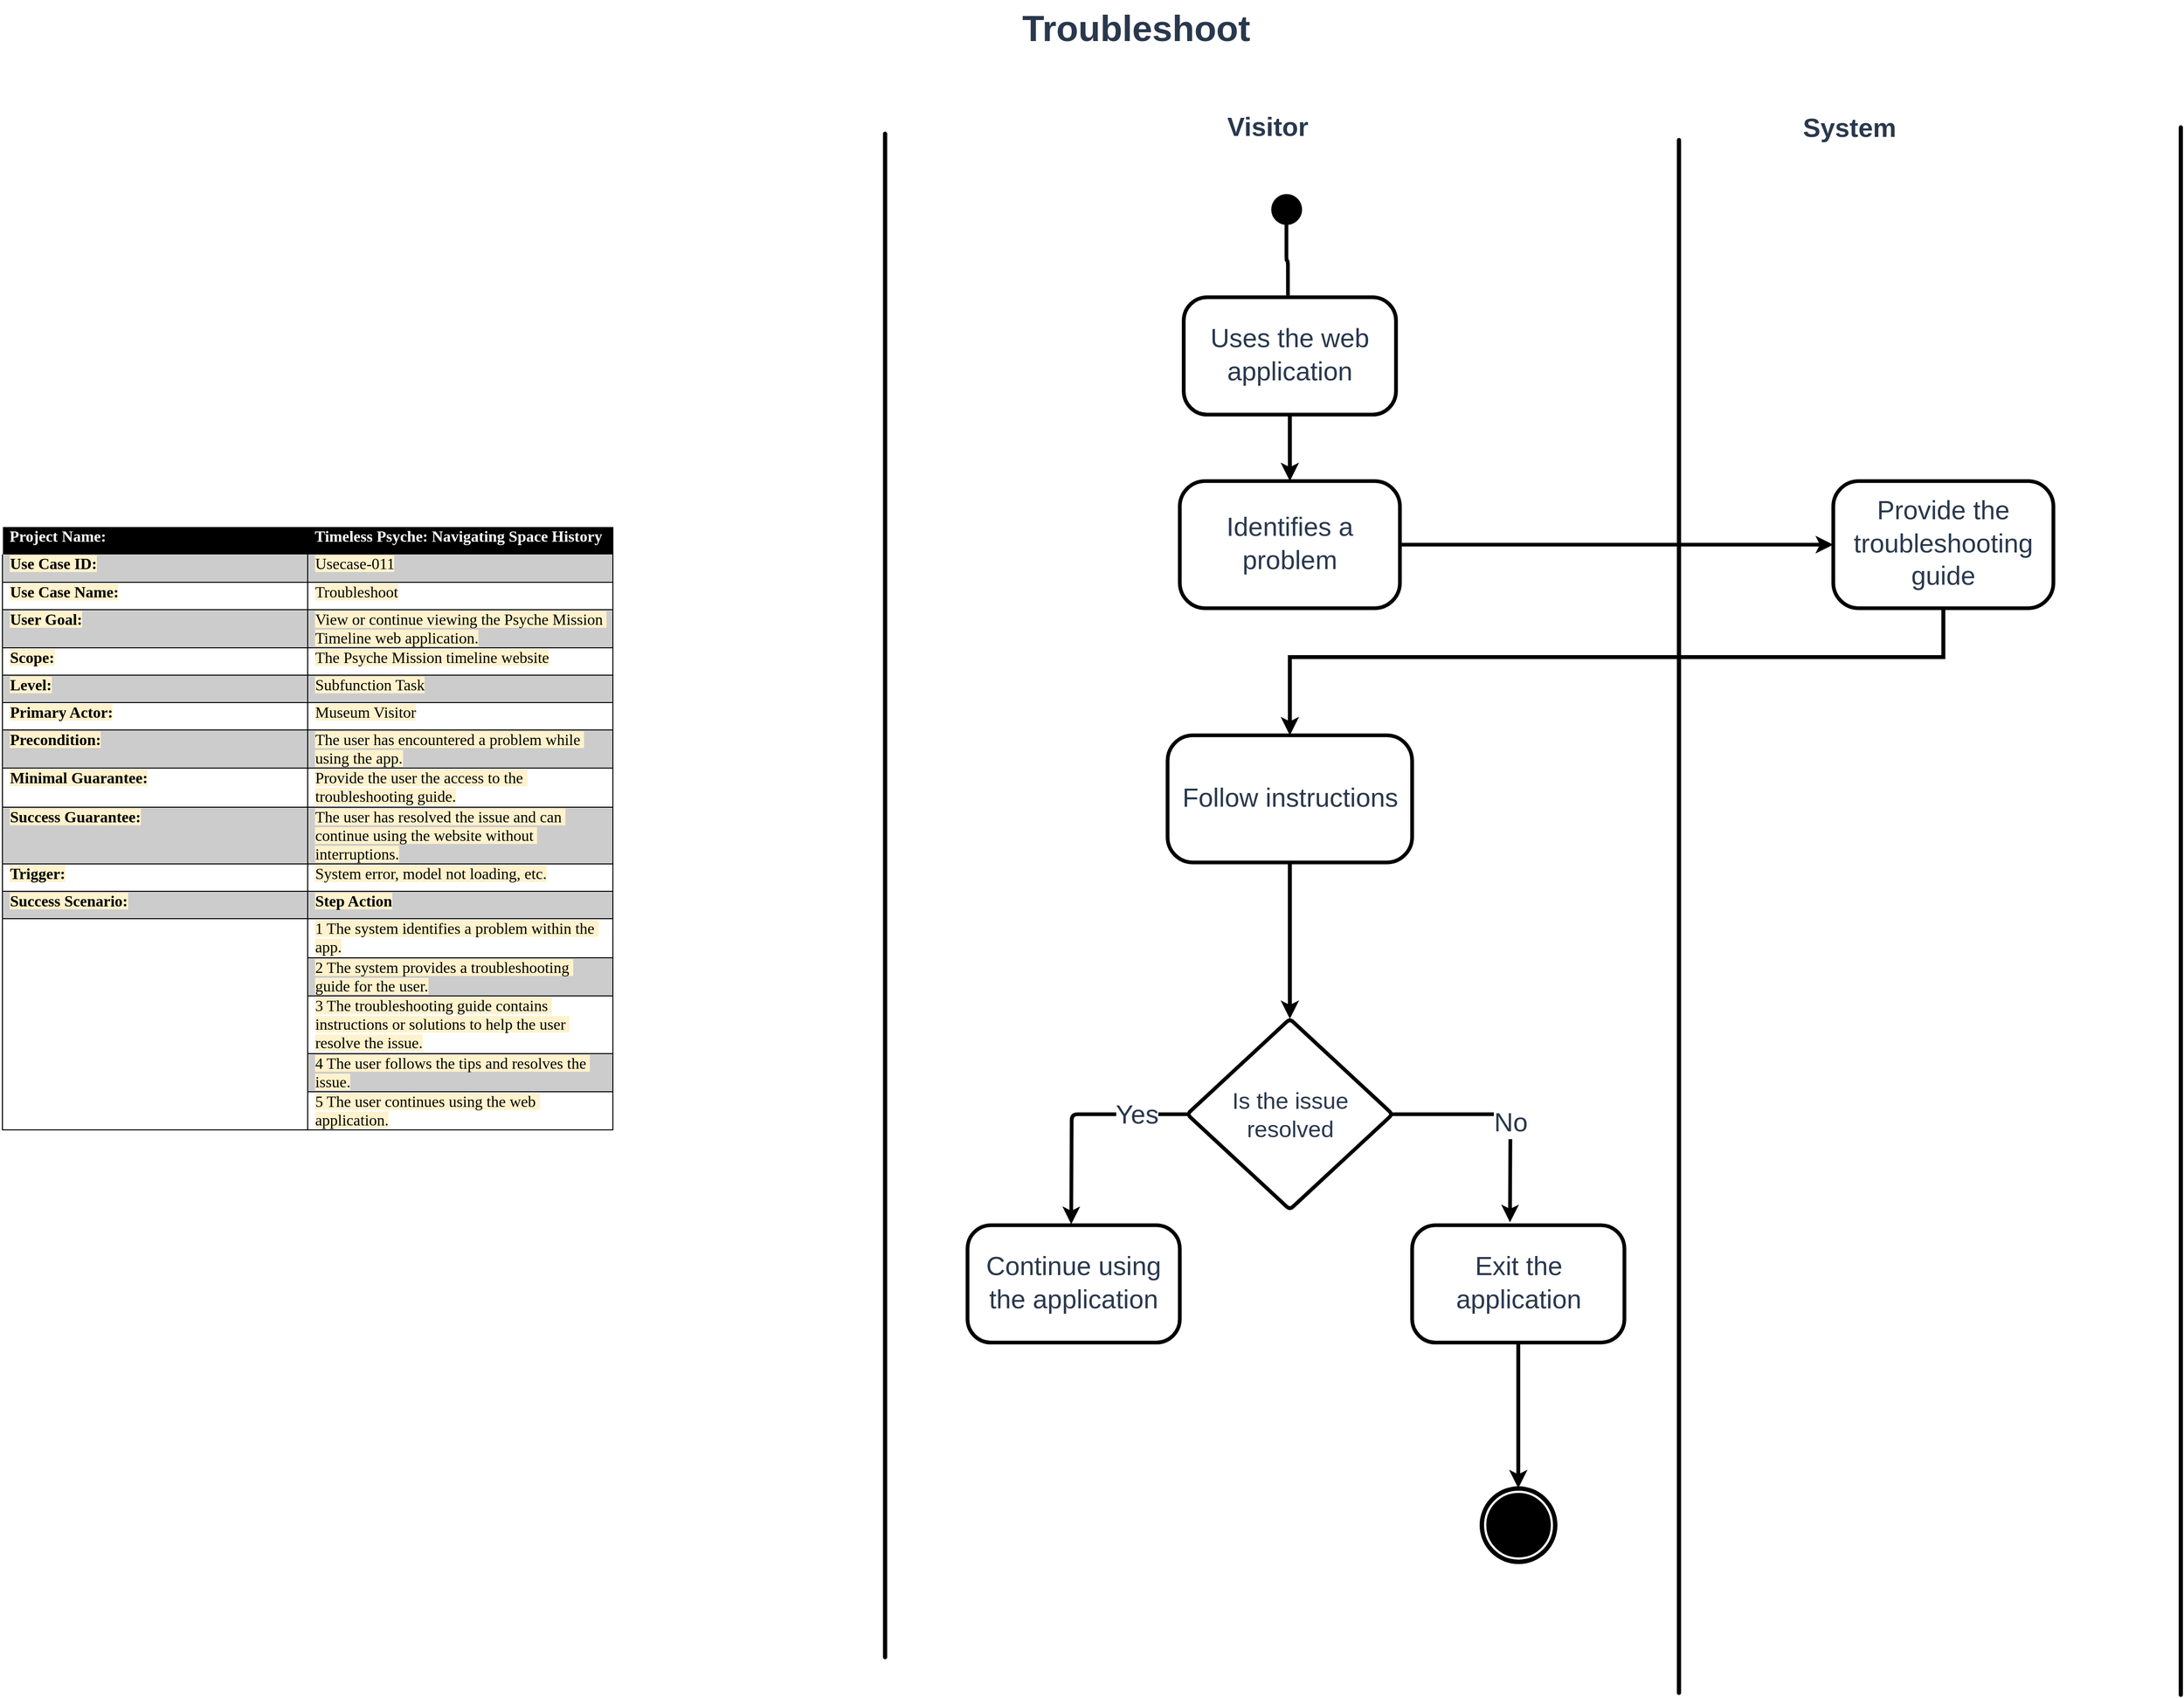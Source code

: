 <mxfile version="24.0.2" type="github">
  <diagram name="Page-1" id="J5G7udw1v3ZH_-5bmufe">
    <mxGraphModel dx="470" dy="4417" grid="1" gridSize="10" guides="1" tooltips="1" connect="1" arrows="1" fold="1" page="0" pageScale="1" pageWidth="850" pageHeight="1100" math="0" shadow="0">
      <root>
        <mxCell id="0" />
        <mxCell id="1" parent="0" />
        <mxCell id="Nv4eyBnDDmB-DqzZPLeF-4" value="" style="html=1;overflow=block;blockSpacing=1;whiteSpace=wrap;fontSize=13;spacing=0;strokeOpacity=100;fillOpacity=100;rounded=1;absoluteArcSize=1;arcSize=9;rotation=-270;fillColor=#ffffff;strokeWidth=2.3;lucidId=.w_OShNvkeMN;" vertex="1" parent="1">
          <mxGeometry x="3894.5" y="-957.5" width="1560" height="2" as="geometry" />
        </mxCell>
        <mxCell id="Nv4eyBnDDmB-DqzZPLeF-5" value="" style="html=1;overflow=block;blockSpacing=1;whiteSpace=wrap;fontSize=13;spacing=0;strokeOpacity=100;fillOpacity=100;rounded=1;absoluteArcSize=1;arcSize=9;rotation=-270;fillColor=#ffffff;strokeWidth=2.3;lucidId=.w_ONJ4JfBjH;" vertex="1" parent="1">
          <mxGeometry x="4691" y="-936" width="1590" height="2" as="geometry" />
        </mxCell>
        <mxCell id="Nv4eyBnDDmB-DqzZPLeF-7" value="" style="html=1;overflow=block;blockSpacing=1;whiteSpace=wrap;ellipse;fillColor=#000000;fontSize=13;spacing=0;strokeOpacity=100;fillOpacity=100;rounded=1;absoluteArcSize=1;arcSize=9;strokeWidth=1.5;lucidId=.w_OGoLDEBc1;" vertex="1" parent="1">
          <mxGeometry x="5070" y="-1673" width="30" height="30" as="geometry" />
        </mxCell>
        <mxCell id="Nv4eyBnDDmB-DqzZPLeF-8" value="Visitor" style="html=1;overflow=block;blockSpacing=1;whiteSpace=wrap;fontSize=26.8;fontColor=#29384d;fontStyle=1;align=center;spacing=0;strokeOpacity=100;fillOpacity=100;rounded=1;absoluteArcSize=1;arcSize=9;fillColor=#ffffff;strokeWidth=1.5;strokeColor=none;lucidId=.w_OlEwKjtqZ;" vertex="1" parent="1">
          <mxGeometry x="4976" y="-1765" width="180" height="45" as="geometry" />
        </mxCell>
        <mxCell id="Nv4eyBnDDmB-DqzZPLeF-59" value="" style="edgeStyle=orthogonalEdgeStyle;rounded=0;orthogonalLoop=1;jettySize=auto;html=1;strokeWidth=4;" edge="1" parent="1" source="Nv4eyBnDDmB-DqzZPLeF-9" target="Nv4eyBnDDmB-DqzZPLeF-32">
          <mxGeometry relative="1" as="geometry" />
        </mxCell>
        <mxCell id="Nv4eyBnDDmB-DqzZPLeF-9" value="&lt;div style=&quot;display: flex; justify-content: center; text-align: center; align-items: baseline; font-size: 0; line-height: 1.25;margin-top: -2px;&quot;&gt;&lt;span&gt;&lt;span style=&quot;font-size:26.8px;color:#29384d;&quot;&gt;Uses the web application&lt;/span&gt;&lt;/span&gt;&lt;/div&gt;" style="rounded=1;arcSize=20;whiteSpace=wrap;overflow=block;blockSpacing=1;html=1;fontSize=13;spacing=0;strokeOpacity=100;fillOpacity=100;fillColor=#ffffff;strokeWidth=3.8;" vertex="1" parent="1">
          <mxGeometry x="4980" y="-1568" width="217" height="120" as="geometry" />
        </mxCell>
        <mxCell id="Nv4eyBnDDmB-DqzZPLeF-10" value="" style="html=1;jettySize=18;whiteSpace=wrap;overflow=block;blockSpacing=1;fontSize=13;strokeOpacity=100;strokeWidth=3.8;rounded=1;arcSize=12;edgeStyle=orthogonalEdgeStyle;endArrow=none;exitX=0.491;exitY=-0.016;exitPerimeter=0;entryX=0.5;entryY=1.025;entryPerimeter=0;lucidId=.w_OytkS6QF3;" edge="1" parent="1" source="Nv4eyBnDDmB-DqzZPLeF-9" target="Nv4eyBnDDmB-DqzZPLeF-7">
          <mxGeometry width="100" height="100" relative="1" as="geometry">
            <Array as="points" />
          </mxGeometry>
        </mxCell>
        <mxCell id="Nv4eyBnDDmB-DqzZPLeF-12" value="Troubleshoot" style="html=1;overflow=block;blockSpacing=1;whiteSpace=wrap;fontSize=36.8;fontColor=#29384d;fontStyle=1;align=left;spacing=0;verticalAlign=middle;strokeOpacity=100;fillOpacity=100;rounded=1;absoluteArcSize=1;arcSize=9;fillColor=#ffffff;strokeWidth=1.5;strokeColor=none;lucidId=.w_OSmEE4fIK;" vertex="1" parent="1">
          <mxGeometry x="4815" y="-1872" width="585" height="60" as="geometry" />
        </mxCell>
        <mxCell id="Nv4eyBnDDmB-DqzZPLeF-22" value="" style="html=1;overflow=block;blockSpacing=1;whiteSpace=wrap;shape=mxgraph.bpmn.shape;outline=end;symbol=terminate;strokeColor=#000000;fillColor=#ffffff;fontSize=13;spacing=0;strokeOpacity=100;fillOpacity=100;rounded=1;absoluteArcSize=1;arcSize=9;strokeWidth=1.5;lucidId=.w_O9Wiio-QM;" vertex="1" parent="1">
          <mxGeometry x="5284.5" y="-350" width="75" height="75" as="geometry" />
        </mxCell>
        <mxCell id="Nv4eyBnDDmB-DqzZPLeF-24" value="System" style="html=1;overflow=block;blockSpacing=1;whiteSpace=wrap;fontSize=26.8;fontColor=#29384d;fontStyle=1;align=left;spacing=3.8;verticalAlign=top;strokeColor=none;fillOpacity=0;rounded=1;absoluteArcSize=1;arcSize=9;fillColor=#ffffff;strokeWidth=0;lucidId=JA_Oqqfk1CeW;" vertex="1" parent="1">
          <mxGeometry x="5610" y="-1760" width="324" height="40" as="geometry" />
        </mxCell>
        <mxCell id="Nv4eyBnDDmB-DqzZPLeF-26" value="" style="html=1;overflow=block;blockSpacing=1;whiteSpace=wrap;fontSize=13;spacing=0;strokeOpacity=100;fillOpacity=100;rounded=1;absoluteArcSize=1;arcSize=9;rotation=-270;fillColor=#ffffff;strokeWidth=2.3;lucidId=ZA_OhjD8g4M1;" vertex="1" parent="1">
          <mxGeometry x="5196.5" y="-941.5" width="1605" height="2" as="geometry" />
        </mxCell>
        <mxCell id="Nv4eyBnDDmB-DqzZPLeF-28" value="" style="html=1;jettySize=18;whiteSpace=wrap;fontSize=13;strokeOpacity=100;strokeWidth=3.8;rounded=1;arcSize=12;edgeStyle=orthogonalEdgeStyle;startArrow=none;exitX=1.008;exitY=0.5;exitPerimeter=0;lucidId=9C_O3Mlhtu_j;entryX=0;entryY=0.5;entryDx=0;entryDy=0;" edge="1" parent="1" source="Nv4eyBnDDmB-DqzZPLeF-32" target="Nv4eyBnDDmB-DqzZPLeF-60">
          <mxGeometry width="100" height="100" relative="1" as="geometry">
            <Array as="points" />
            <mxPoint x="5440" y="-1260" as="targetPoint" />
          </mxGeometry>
        </mxCell>
        <mxCell id="Nv4eyBnDDmB-DqzZPLeF-32" value="&lt;div style=&quot;display: flex; justify-content: center; text-align: center; align-items: baseline; font-size: 0; line-height: 1.25;margin-top: -2px;&quot;&gt;&lt;span&gt;&lt;span style=&quot;font-size:26.8px;color:#29384d;&quot;&gt;Identifies a problem&lt;/span&gt;&lt;/span&gt;&lt;/div&gt;" style="rounded=1;arcSize=20;whiteSpace=wrap;overflow=block;blockSpacing=1;html=1;fontSize=13;spacing=0;strokeOpacity=100;fillOpacity=100;fillColor=#ffffff;strokeWidth=3.8;" vertex="1" parent="1">
          <mxGeometry x="4976" y="-1380" width="225" height="130" as="geometry" />
        </mxCell>
        <mxCell id="Nv4eyBnDDmB-DqzZPLeF-37" value="Is the issue resolved" style="html=1;overflow=block;blockSpacing=1;whiteSpace=wrap;rhombus;fontSize=23.5;fontColor=#29384d;align=center;spacing=3.8;strokeOpacity=100;fillOpacity=100;rounded=1;absoluteArcSize=1;arcSize=9;fillColor=#ffffff;strokeWidth=3.8;lucidId=Dr.On.Xv.bHm;" vertex="1" parent="1">
          <mxGeometry x="4983.5" y="-830" width="210" height="195" as="geometry" />
        </mxCell>
        <mxCell id="Nv4eyBnDDmB-DqzZPLeF-38" value="" style="html=1;jettySize=18;whiteSpace=wrap;fontSize=13;strokeOpacity=100;strokeWidth=3.8;rounded=1;arcSize=12;edgeStyle=orthogonalEdgeStyle;startArrow=none;exitX=0;exitY=0.5;lucidId=Uw.OQaPdcDps;exitDx=0;exitDy=0;" edge="1" parent="1" source="Nv4eyBnDDmB-DqzZPLeF-37">
          <mxGeometry width="100" height="100" relative="1" as="geometry">
            <Array as="points" />
            <mxPoint x="4865" y="-620" as="targetPoint" />
          </mxGeometry>
        </mxCell>
        <mxCell id="Nv4eyBnDDmB-DqzZPLeF-39" value="Yes" style="text;html=1;resizable=0;labelBackgroundColor=default;align=center;verticalAlign=middle;fontColor=#29384d;fontSize=26.8;" vertex="1" parent="Nv4eyBnDDmB-DqzZPLeF-38">
          <mxGeometry x="-0.552" relative="1" as="geometry" />
        </mxCell>
        <mxCell id="Nv4eyBnDDmB-DqzZPLeF-41" value="" style="html=1;jettySize=18;whiteSpace=wrap;fontSize=13;strokeOpacity=100;strokeWidth=3.8;rounded=1;arcSize=12;edgeStyle=orthogonalEdgeStyle;startArrow=none;entryX=0.5;entryY=-0.016;entryPerimeter=0;lucidId=dx.O54-~-JGA;exitX=1;exitY=0.5;exitDx=0;exitDy=0;" edge="1" parent="1" source="Nv4eyBnDDmB-DqzZPLeF-37">
          <mxGeometry width="100" height="100" relative="1" as="geometry">
            <Array as="points" />
            <mxPoint x="5255" y="-710" as="sourcePoint" />
            <mxPoint x="5313.5" y="-621.92" as="targetPoint" />
          </mxGeometry>
        </mxCell>
        <mxCell id="Nv4eyBnDDmB-DqzZPLeF-42" value="No" style="text;html=1;resizable=0;labelBackgroundColor=default;align=center;verticalAlign=middle;fontColor=#29384d;fontSize=26.8;" vertex="1" parent="Nv4eyBnDDmB-DqzZPLeF-41">
          <mxGeometry x="0.117" relative="1" as="geometry" />
        </mxCell>
        <mxCell id="Nv4eyBnDDmB-DqzZPLeF-66" style="edgeStyle=orthogonalEdgeStyle;rounded=0;orthogonalLoop=1;jettySize=auto;html=1;entryX=0.5;entryY=0;entryDx=0;entryDy=0;strokeWidth=4;" edge="1" parent="1" source="Nv4eyBnDDmB-DqzZPLeF-53" target="Nv4eyBnDDmB-DqzZPLeF-37">
          <mxGeometry relative="1" as="geometry" />
        </mxCell>
        <mxCell id="Nv4eyBnDDmB-DqzZPLeF-53" value="&lt;div style=&quot;display: flex; justify-content: center; text-align: center; align-items: baseline; font-size: 0; line-height: 1.25;margin-top: -2px;&quot;&gt;&lt;span&gt;&lt;span style=&quot;font-size:26.8px;color:#29384d;&quot;&gt;Follow instructions&lt;/span&gt;&lt;/span&gt;&lt;/div&gt;" style="rounded=1;arcSize=20;whiteSpace=wrap;overflow=block;blockSpacing=1;html=1;fontSize=13;spacing=0;strokeOpacity=100;fillOpacity=100;fillColor=#ffffff;strokeWidth=3.8;" vertex="1" parent="1">
          <mxGeometry x="4963.5" y="-1120" width="250" height="130" as="geometry" />
        </mxCell>
        <mxCell id="Nv4eyBnDDmB-DqzZPLeF-57" value="&lt;b style=&quot;font-weight:normal;&quot; id=&quot;docs-internal-guid-65dc8e6c-7fff-4db4-2304-9302105a71be&quot;&gt;&lt;div dir=&quot;ltr&quot; style=&quot;margin-left:0pt;&quot; align=&quot;left&quot;&gt;&lt;table style=&quot;border:none;border-collapse:collapse;&quot;&gt;&lt;colgroup&gt;&lt;col width=&quot;312&quot;&gt;&lt;col width=&quot;312&quot;&gt;&lt;/colgroup&gt;&lt;tbody&gt;&lt;tr style=&quot;height:21pt&quot;&gt;&lt;td style=&quot;vertical-align:top;background-color:#000000;padding:0pt 5.4pt 0pt 5.4pt;overflow:hidden;overflow-wrap:break-word;&quot;&gt;&lt;p dir=&quot;ltr&quot; style=&quot;line-height:1.2;margin-top:0pt;margin-bottom:0pt;&quot;&gt;&lt;span style=&quot;font-size:12pt;font-family:&#39;Times New Roman&#39;,serif;color:#ffffff;background-color:transparent;font-weight:700;font-style:normal;font-variant:normal;text-decoration:none;vertical-align:baseline;white-space:pre;white-space:pre-wrap;&quot;&gt;Project Name:&lt;/span&gt;&lt;/p&gt;&lt;/td&gt;&lt;td style=&quot;vertical-align:top;background-color:#000000;padding:0pt 5.4pt 0pt 5.4pt;overflow:hidden;overflow-wrap:break-word;&quot;&gt;&lt;p dir=&quot;ltr&quot; style=&quot;line-height:1.2;margin-top:0pt;margin-bottom:0pt;&quot;&gt;&lt;span style=&quot;font-size:12pt;font-family:&#39;Times New Roman&#39;,serif;color:#ffffff;background-color:transparent;font-weight:700;font-style:normal;font-variant:normal;text-decoration:none;vertical-align:baseline;white-space:pre;white-space:pre-wrap;&quot;&gt;Timeless Psyche: Navigating Space History&lt;/span&gt;&lt;/p&gt;&lt;/td&gt;&lt;/tr&gt;&lt;tr style=&quot;height:21pt&quot;&gt;&lt;td style=&quot;border-left:solid #000000 0.5pt;border-right:solid #000000 0.5pt;border-bottom:solid #000000 0.5pt;vertical-align:top;background-color:#cccccc;padding:0pt 5.4pt 0pt 5.4pt;overflow:hidden;overflow-wrap:break-word;&quot;&gt;&lt;p dir=&quot;ltr&quot; style=&quot;line-height:1.2;margin-top:0pt;margin-bottom:0pt;&quot;&gt;&lt;span style=&quot;font-size:12pt;font-family:&#39;Times New Roman&#39;,serif;color:#000000;background-color:#fff2cc;font-weight:700;font-style:normal;font-variant:normal;text-decoration:none;vertical-align:baseline;white-space:pre;white-space:pre-wrap;&quot;&gt;Use Case ID:&lt;/span&gt;&lt;/p&gt;&lt;/td&gt;&lt;td style=&quot;border-left:solid #000000 0.5pt;border-right:solid #000000 0.5pt;border-bottom:solid #000000 0.5pt;vertical-align:top;background-color:#cccccc;padding:0pt 5.4pt 0pt 5.4pt;overflow:hidden;overflow-wrap:break-word;&quot;&gt;&lt;p dir=&quot;ltr&quot; style=&quot;line-height:1.2;margin-top:0pt;margin-bottom:0pt;&quot;&gt;&lt;span style=&quot;font-size:12pt;font-family:&#39;Times New Roman&#39;,serif;color:#000000;background-color:#fff2cc;font-weight:400;font-style:normal;font-variant:normal;text-decoration:none;vertical-align:baseline;white-space:pre;white-space:pre-wrap;&quot;&gt;Usecase-011&lt;/span&gt;&lt;/p&gt;&lt;/td&gt;&lt;/tr&gt;&lt;tr style=&quot;height:21pt&quot;&gt;&lt;td style=&quot;border-left:solid #000000 0.5pt;border-right:solid #000000 0.5pt;border-bottom:solid #000000 0.5pt;border-top:solid #000000 0.5pt;vertical-align:top;padding:0pt 5.4pt 0pt 5.4pt;overflow:hidden;overflow-wrap:break-word;&quot;&gt;&lt;p dir=&quot;ltr&quot; style=&quot;line-height:1.2;margin-top:0pt;margin-bottom:0pt;&quot;&gt;&lt;span style=&quot;font-size:12pt;font-family:&#39;Times New Roman&#39;,serif;color:#000000;background-color:#fff2cc;font-weight:700;font-style:normal;font-variant:normal;text-decoration:none;vertical-align:baseline;white-space:pre;white-space:pre-wrap;&quot;&gt;Use Case Name:&lt;/span&gt;&lt;/p&gt;&lt;/td&gt;&lt;td style=&quot;border-left:solid #000000 0.5pt;border-right:solid #000000 0.5pt;border-bottom:solid #000000 0.5pt;border-top:solid #000000 0.5pt;vertical-align:top;padding:0pt 5.4pt 0pt 5.4pt;overflow:hidden;overflow-wrap:break-word;&quot;&gt;&lt;p dir=&quot;ltr&quot; style=&quot;line-height:1.2;margin-top:0pt;margin-bottom:0pt;&quot;&gt;&lt;span style=&quot;font-size:12pt;font-family:&#39;Times New Roman&#39;,serif;color:#000000;background-color:#fff2cc;font-weight:400;font-style:normal;font-variant:normal;text-decoration:none;vertical-align:baseline;white-space:pre;white-space:pre-wrap;&quot;&gt;Troubleshoot&lt;/span&gt;&lt;/p&gt;&lt;/td&gt;&lt;/tr&gt;&lt;tr style=&quot;height:21pt&quot;&gt;&lt;td style=&quot;border-left:solid #000000 0.5pt;border-right:solid #000000 0.5pt;border-bottom:solid #000000 0.5pt;border-top:solid #000000 0.5pt;vertical-align:top;background-color:#cccccc;padding:0pt 5.4pt 0pt 5.4pt;overflow:hidden;overflow-wrap:break-word;&quot;&gt;&lt;p dir=&quot;ltr&quot; style=&quot;line-height:1.2;margin-top:0pt;margin-bottom:0pt;&quot;&gt;&lt;span style=&quot;font-size:12pt;font-family:&#39;Times New Roman&#39;,serif;color:#000000;background-color:#fff2cc;font-weight:700;font-style:normal;font-variant:normal;text-decoration:none;vertical-align:baseline;white-space:pre;white-space:pre-wrap;&quot;&gt;User Goal:&lt;/span&gt;&lt;/p&gt;&lt;/td&gt;&lt;td style=&quot;border-left:solid #000000 0.5pt;border-right:solid #000000 0.5pt;border-bottom:solid #000000 0.5pt;border-top:solid #000000 0.5pt;vertical-align:top;background-color:#cccccc;padding:0pt 5.4pt 0pt 5.4pt;overflow:hidden;overflow-wrap:break-word;&quot;&gt;&lt;p dir=&quot;ltr&quot; style=&quot;line-height:1.2;margin-top:0pt;margin-bottom:0pt;&quot;&gt;&lt;span style=&quot;font-size:12pt;font-family:&#39;Times New Roman&#39;,serif;color:#000000;background-color:#fff2cc;font-weight:400;font-style:normal;font-variant:normal;text-decoration:none;vertical-align:baseline;white-space:pre;white-space:pre-wrap;&quot;&gt;View or continue viewing the Psyche Mission Timeline web application.&lt;/span&gt;&lt;/p&gt;&lt;/td&gt;&lt;/tr&gt;&lt;tr style=&quot;height:21pt&quot;&gt;&lt;td style=&quot;border-left:solid #000000 0.5pt;border-right:solid #000000 0.5pt;border-bottom:solid #000000 0.5pt;border-top:solid #000000 0.5pt;vertical-align:top;padding:0pt 5.4pt 0pt 5.4pt;overflow:hidden;overflow-wrap:break-word;&quot;&gt;&lt;p dir=&quot;ltr&quot; style=&quot;line-height:1.2;margin-top:0pt;margin-bottom:0pt;&quot;&gt;&lt;span style=&quot;font-size:12pt;font-family:&#39;Times New Roman&#39;,serif;color:#000000;background-color:#fff2cc;font-weight:700;font-style:normal;font-variant:normal;text-decoration:none;vertical-align:baseline;white-space:pre;white-space:pre-wrap;&quot;&gt;Scope:&lt;/span&gt;&lt;/p&gt;&lt;/td&gt;&lt;td style=&quot;border-left:solid #000000 0.5pt;border-right:solid #000000 0.5pt;border-bottom:solid #000000 0.5pt;border-top:solid #000000 0.5pt;vertical-align:top;padding:0pt 5.4pt 0pt 5.4pt;overflow:hidden;overflow-wrap:break-word;&quot;&gt;&lt;p dir=&quot;ltr&quot; style=&quot;line-height:1.2;margin-top:0pt;margin-bottom:0pt;&quot;&gt;&lt;span style=&quot;font-size:12pt;font-family:&#39;Times New Roman&#39;,serif;color:#000000;background-color:#fff2cc;font-weight:400;font-style:normal;font-variant:normal;text-decoration:none;vertical-align:baseline;white-space:pre;white-space:pre-wrap;&quot;&gt;The Psyche Mission timeline website&lt;/span&gt;&lt;/p&gt;&lt;/td&gt;&lt;/tr&gt;&lt;tr style=&quot;height:21pt&quot;&gt;&lt;td style=&quot;border-left:solid #000000 0.5pt;border-right:solid #000000 0.5pt;border-bottom:solid #000000 0.5pt;border-top:solid #000000 0.5pt;vertical-align:top;background-color:#cccccc;padding:0pt 5.4pt 0pt 5.4pt;overflow:hidden;overflow-wrap:break-word;&quot;&gt;&lt;p dir=&quot;ltr&quot; style=&quot;line-height:1.2;margin-top:0pt;margin-bottom:0pt;&quot;&gt;&lt;span style=&quot;font-size:12pt;font-family:&#39;Times New Roman&#39;,serif;color:#000000;background-color:#fff2cc;font-weight:700;font-style:normal;font-variant:normal;text-decoration:none;vertical-align:baseline;white-space:pre;white-space:pre-wrap;&quot;&gt;Level:&lt;/span&gt;&lt;/p&gt;&lt;/td&gt;&lt;td style=&quot;border-left:solid #000000 0.5pt;border-right:solid #000000 0.5pt;border-bottom:solid #000000 0.5pt;border-top:solid #000000 0.5pt;vertical-align:top;background-color:#cccccc;padding:0pt 5.4pt 0pt 5.4pt;overflow:hidden;overflow-wrap:break-word;&quot;&gt;&lt;p dir=&quot;ltr&quot; style=&quot;line-height:1.2;margin-top:0pt;margin-bottom:0pt;&quot;&gt;&lt;span style=&quot;font-size:12pt;font-family:&#39;Times New Roman&#39;,serif;color:#000000;background-color:#fff2cc;font-weight:400;font-style:normal;font-variant:normal;text-decoration:none;vertical-align:baseline;white-space:pre;white-space:pre-wrap;&quot;&gt;Subfunction Task&lt;/span&gt;&lt;/p&gt;&lt;/td&gt;&lt;/tr&gt;&lt;tr style=&quot;height:21pt&quot;&gt;&lt;td style=&quot;border-left:solid #000000 0.5pt;border-right:solid #000000 0.5pt;border-bottom:solid #000000 0.5pt;border-top:solid #000000 0.5pt;vertical-align:top;padding:0pt 5.4pt 0pt 5.4pt;overflow:hidden;overflow-wrap:break-word;&quot;&gt;&lt;p dir=&quot;ltr&quot; style=&quot;line-height:1.2;margin-top:0pt;margin-bottom:0pt;&quot;&gt;&lt;span style=&quot;font-size:12pt;font-family:&#39;Times New Roman&#39;,serif;color:#000000;background-color:#fff2cc;font-weight:700;font-style:normal;font-variant:normal;text-decoration:none;vertical-align:baseline;white-space:pre;white-space:pre-wrap;&quot;&gt;Primary Actor:&lt;/span&gt;&lt;/p&gt;&lt;/td&gt;&lt;td style=&quot;border-left:solid #000000 0.5pt;border-right:solid #000000 0.5pt;border-bottom:solid #000000 0.5pt;border-top:solid #000000 0.5pt;vertical-align:top;padding:0pt 5.4pt 0pt 5.4pt;overflow:hidden;overflow-wrap:break-word;&quot;&gt;&lt;p dir=&quot;ltr&quot; style=&quot;line-height:1.2;margin-top:0pt;margin-bottom:0pt;&quot;&gt;&lt;span style=&quot;font-size:12pt;font-family:&#39;Times New Roman&#39;,serif;color:#000000;background-color:#fff2cc;font-weight:400;font-style:normal;font-variant:normal;text-decoration:none;vertical-align:baseline;white-space:pre;white-space:pre-wrap;&quot;&gt;Museum Visitor&lt;/span&gt;&lt;/p&gt;&lt;/td&gt;&lt;/tr&gt;&lt;tr style=&quot;height:21pt&quot;&gt;&lt;td style=&quot;border-left:solid #000000 0.5pt;border-right:solid #000000 0.5pt;border-bottom:solid #000000 0.5pt;border-top:solid #000000 0.5pt;vertical-align:top;background-color:#cccccc;padding:0pt 5.4pt 0pt 5.4pt;overflow:hidden;overflow-wrap:break-word;&quot;&gt;&lt;p dir=&quot;ltr&quot; style=&quot;line-height:1.2;margin-top:0pt;margin-bottom:0pt;&quot;&gt;&lt;span style=&quot;font-size:12pt;font-family:&#39;Times New Roman&#39;,serif;color:#000000;background-color:#fff2cc;font-weight:700;font-style:normal;font-variant:normal;text-decoration:none;vertical-align:baseline;white-space:pre;white-space:pre-wrap;&quot;&gt;Precondition:&lt;/span&gt;&lt;/p&gt;&lt;/td&gt;&lt;td style=&quot;border-left:solid #000000 0.5pt;border-right:solid #000000 0.5pt;border-bottom:solid #000000 0.5pt;border-top:solid #000000 0.5pt;vertical-align:top;background-color:#cccccc;padding:0pt 5.4pt 0pt 5.4pt;overflow:hidden;overflow-wrap:break-word;&quot;&gt;&lt;p dir=&quot;ltr&quot; style=&quot;line-height:1.2;margin-top:0pt;margin-bottom:0pt;&quot;&gt;&lt;span style=&quot;font-size:12pt;font-family:&#39;Times New Roman&#39;,serif;color:#000000;background-color:#fff2cc;font-weight:400;font-style:normal;font-variant:normal;text-decoration:none;vertical-align:baseline;white-space:pre;white-space:pre-wrap;&quot;&gt;The user has encountered a problem while using the app.&lt;/span&gt;&lt;/p&gt;&lt;/td&gt;&lt;/tr&gt;&lt;tr style=&quot;height:21pt&quot;&gt;&lt;td style=&quot;border-left:solid #000000 0.5pt;border-right:solid #000000 0.5pt;border-bottom:solid #000000 0.5pt;border-top:solid #000000 0.5pt;vertical-align:top;padding:0pt 5.4pt 0pt 5.4pt;overflow:hidden;overflow-wrap:break-word;&quot;&gt;&lt;p dir=&quot;ltr&quot; style=&quot;line-height:1.2;margin-top:0pt;margin-bottom:0pt;&quot;&gt;&lt;span style=&quot;font-size:12pt;font-family:&#39;Times New Roman&#39;,serif;color:#000000;background-color:#fff2cc;font-weight:700;font-style:normal;font-variant:normal;text-decoration:none;vertical-align:baseline;white-space:pre;white-space:pre-wrap;&quot;&gt;Minimal Guarantee:&lt;/span&gt;&lt;/p&gt;&lt;/td&gt;&lt;td style=&quot;border-left:solid #000000 0.5pt;border-right:solid #000000 0.5pt;border-bottom:solid #000000 0.5pt;border-top:solid #000000 0.5pt;vertical-align:top;padding:0pt 5.4pt 0pt 5.4pt;overflow:hidden;overflow-wrap:break-word;&quot;&gt;&lt;p dir=&quot;ltr&quot; style=&quot;line-height:1.2;margin-top:0pt;margin-bottom:0pt;&quot;&gt;&lt;span style=&quot;font-size:12pt;font-family:&#39;Times New Roman&#39;,serif;color:#000000;background-color:#fff2cc;font-weight:400;font-style:normal;font-variant:normal;text-decoration:none;vertical-align:baseline;white-space:pre;white-space:pre-wrap;&quot;&gt;Provide the user the access to the troubleshooting guide.&lt;/span&gt;&lt;/p&gt;&lt;/td&gt;&lt;/tr&gt;&lt;tr style=&quot;height:21pt&quot;&gt;&lt;td style=&quot;border-left:solid #000000 0.5pt;border-right:solid #000000 0.5pt;border-bottom:solid #000000 0.5pt;border-top:solid #000000 0.5pt;vertical-align:top;background-color:#cccccc;padding:0pt 5.4pt 0pt 5.4pt;overflow:hidden;overflow-wrap:break-word;&quot;&gt;&lt;p dir=&quot;ltr&quot; style=&quot;line-height:1.2;margin-top:0pt;margin-bottom:0pt;&quot;&gt;&lt;span style=&quot;font-size:12pt;font-family:&#39;Times New Roman&#39;,serif;color:#000000;background-color:#fff2cc;font-weight:700;font-style:normal;font-variant:normal;text-decoration:none;vertical-align:baseline;white-space:pre;white-space:pre-wrap;&quot;&gt;Success Guarantee:&lt;/span&gt;&lt;/p&gt;&lt;/td&gt;&lt;td style=&quot;border-left:solid #000000 0.5pt;border-right:solid #000000 0.5pt;border-bottom:solid #000000 0.5pt;border-top:solid #000000 0.5pt;vertical-align:top;background-color:#cccccc;padding:0pt 5.4pt 0pt 5.4pt;overflow:hidden;overflow-wrap:break-word;&quot;&gt;&lt;p dir=&quot;ltr&quot; style=&quot;line-height:1.2;margin-top:0pt;margin-bottom:0pt;&quot;&gt;&lt;span style=&quot;font-size:12pt;font-family:&#39;Times New Roman&#39;,serif;color:#000000;background-color:#fff2cc;font-weight:400;font-style:normal;font-variant:normal;text-decoration:none;vertical-align:baseline;white-space:pre;white-space:pre-wrap;&quot;&gt;The user has resolved the issue and can continue using the website without interruptions.&lt;/span&gt;&lt;/p&gt;&lt;/td&gt;&lt;/tr&gt;&lt;tr style=&quot;height:21pt&quot;&gt;&lt;td style=&quot;border-left:solid #000000 0.5pt;border-right:solid #000000 0.5pt;border-bottom:solid #000000 0.5pt;border-top:solid #000000 0.5pt;vertical-align:top;padding:0pt 5.4pt 0pt 5.4pt;overflow:hidden;overflow-wrap:break-word;&quot;&gt;&lt;p dir=&quot;ltr&quot; style=&quot;line-height:1.2;margin-top:0pt;margin-bottom:0pt;&quot;&gt;&lt;span style=&quot;font-size:12pt;font-family:&#39;Times New Roman&#39;,serif;color:#000000;background-color:#fff2cc;font-weight:700;font-style:normal;font-variant:normal;text-decoration:none;vertical-align:baseline;white-space:pre;white-space:pre-wrap;&quot;&gt;Trigger:&lt;/span&gt;&lt;/p&gt;&lt;/td&gt;&lt;td style=&quot;border-left:solid #000000 0.5pt;border-right:solid #000000 0.5pt;border-bottom:solid #000000 0.5pt;border-top:solid #000000 0.5pt;vertical-align:top;padding:0pt 5.4pt 0pt 5.4pt;overflow:hidden;overflow-wrap:break-word;&quot;&gt;&lt;p dir=&quot;ltr&quot; style=&quot;line-height:1.2;margin-top:0pt;margin-bottom:0pt;&quot;&gt;&lt;span style=&quot;font-size:12pt;font-family:&#39;Times New Roman&#39;,serif;color:#000000;background-color:#fff2cc;font-weight:400;font-style:normal;font-variant:normal;text-decoration:none;vertical-align:baseline;white-space:pre;white-space:pre-wrap;&quot;&gt;System error, model not loading, etc.&lt;/span&gt;&lt;/p&gt;&lt;/td&gt;&lt;/tr&gt;&lt;tr style=&quot;height:21pt&quot;&gt;&lt;td style=&quot;border-left:solid #000000 0.5pt;border-right:solid #000000 0.5pt;border-bottom:solid #000000 0.5pt;border-top:solid #000000 0.5pt;vertical-align:top;background-color:#cccccc;padding:0pt 5.4pt 0pt 5.4pt;overflow:hidden;overflow-wrap:break-word;&quot;&gt;&lt;p dir=&quot;ltr&quot; style=&quot;line-height:1.2;margin-top:0pt;margin-bottom:0pt;&quot;&gt;&lt;span style=&quot;font-size:12pt;font-family:&#39;Times New Roman&#39;,serif;color:#000000;background-color:#fff2cc;font-weight:700;font-style:normal;font-variant:normal;text-decoration:none;vertical-align:baseline;white-space:pre;white-space:pre-wrap;&quot;&gt;Success Scenario:&lt;/span&gt;&lt;/p&gt;&lt;/td&gt;&lt;td style=&quot;border-left:solid #000000 0.5pt;border-right:solid #000000 0.5pt;border-bottom:solid #000000 0.5pt;border-top:solid #000000 0.5pt;vertical-align:top;background-color:#cccccc;padding:0pt 5.4pt 0pt 5.4pt;overflow:hidden;overflow-wrap:break-word;&quot;&gt;&lt;p dir=&quot;ltr&quot; style=&quot;line-height:1.2;margin-top:0pt;margin-bottom:0pt;&quot;&gt;&lt;span style=&quot;font-size:12pt;font-family:&#39;Times New Roman&#39;,serif;color:#000000;background-color:#fff2cc;font-weight:700;font-style:normal;font-variant:normal;text-decoration:none;vertical-align:baseline;white-space:pre;white-space:pre-wrap;&quot;&gt;Step Action&lt;/span&gt;&lt;/p&gt;&lt;/td&gt;&lt;/tr&gt;&lt;tr style=&quot;height:21pt&quot;&gt;&lt;td style=&quot;border-left:solid #000000 0.5pt;border-right:solid #000000 0.5pt;border-top:solid #000000 0.5pt;vertical-align:middle;padding:0pt 5.75pt 0pt 5.75pt;overflow:hidden;overflow-wrap:break-word;&quot;&gt;&lt;br&gt;&lt;/td&gt;&lt;td style=&quot;border-left:solid #000000 0.5pt;border-right:solid #000000 0.5pt;border-bottom:solid #000000 0.5pt;border-top:solid #000000 0.5pt;vertical-align:top;padding:0pt 5.4pt 0pt 5.4pt;overflow:hidden;overflow-wrap:break-word;&quot;&gt;&lt;p dir=&quot;ltr&quot; style=&quot;line-height:1.2;margin-top:0pt;margin-bottom:0pt;&quot;&gt;&lt;span style=&quot;font-size:12pt;font-family:&#39;Times New Roman&#39;,serif;color:#000000;background-color:#fff2cc;font-weight:400;font-style:normal;font-variant:normal;text-decoration:none;vertical-align:baseline;white-space:pre;white-space:pre-wrap;&quot;&gt;1 The system identifies a problem within the app.&lt;/span&gt;&lt;/p&gt;&lt;/td&gt;&lt;/tr&gt;&lt;tr style=&quot;height:21pt&quot;&gt;&lt;td style=&quot;border-left:solid #000000 0.5pt;border-right:solid #000000 0.5pt;vertical-align:middle;background-color:#ffffff;padding:0pt 5.75pt 0pt 5.75pt;overflow:hidden;overflow-wrap:break-word;&quot;&gt;&lt;br&gt;&lt;/td&gt;&lt;td style=&quot;border-left:solid #000000 0.5pt;border-right:solid #000000 0.5pt;border-bottom:solid #000000 0.5pt;border-top:solid #000000 0.5pt;vertical-align:top;background-color:#cccccc;padding:0pt 5.4pt 0pt 5.4pt;overflow:hidden;overflow-wrap:break-word;&quot;&gt;&lt;p dir=&quot;ltr&quot; style=&quot;line-height:1.2;margin-top:0pt;margin-bottom:0pt;&quot;&gt;&lt;span style=&quot;font-size:12pt;font-family:&#39;Times New Roman&#39;,serif;color:#000000;background-color:#fff2cc;font-weight:400;font-style:normal;font-variant:normal;text-decoration:none;vertical-align:baseline;white-space:pre;white-space:pre-wrap;&quot;&gt;2 The system provides a troubleshooting guide for the user.&lt;/span&gt;&lt;/p&gt;&lt;/td&gt;&lt;/tr&gt;&lt;tr style=&quot;height:21pt&quot;&gt;&lt;td style=&quot;border-left:solid #000000 0.5pt;border-right:solid #000000 0.5pt;vertical-align:middle;padding:0pt 5.75pt 0pt 5.75pt;overflow:hidden;overflow-wrap:break-word;&quot;&gt;&lt;br&gt;&lt;/td&gt;&lt;td style=&quot;border-left:solid #000000 0.5pt;border-right:solid #000000 0.5pt;border-bottom:solid #000000 0.5pt;border-top:solid #000000 0.5pt;vertical-align:top;padding:0pt 5.4pt 0pt 5.4pt;overflow:hidden;overflow-wrap:break-word;&quot;&gt;&lt;p dir=&quot;ltr&quot; style=&quot;line-height:1.2;margin-top:0pt;margin-bottom:0pt;&quot;&gt;&lt;span style=&quot;font-size:12pt;font-family:&#39;Times New Roman&#39;,serif;color:#000000;background-color:#fff2cc;font-weight:400;font-style:normal;font-variant:normal;text-decoration:none;vertical-align:baseline;white-space:pre;white-space:pre-wrap;&quot;&gt;3 The troubleshooting guide contains instructions or solutions to help the user resolve the issue.&lt;/span&gt;&lt;/p&gt;&lt;/td&gt;&lt;/tr&gt;&lt;tr style=&quot;height:21pt&quot;&gt;&lt;td style=&quot;border-left:solid #000000 0.5pt;border-right:solid #000000 0.5pt;vertical-align:middle;background-color:#ffffff;padding:0pt 5.75pt 0pt 5.75pt;overflow:hidden;overflow-wrap:break-word;&quot;&gt;&lt;br&gt;&lt;/td&gt;&lt;td style=&quot;border-left:solid #000000 0.5pt;border-right:solid #000000 0.5pt;border-bottom:solid #000000 0.5pt;border-top:solid #000000 0.5pt;vertical-align:top;background-color:#cccccc;padding:0pt 5.4pt 0pt 5.4pt;overflow:hidden;overflow-wrap:break-word;&quot;&gt;&lt;p dir=&quot;ltr&quot; style=&quot;line-height:1.2;margin-top:0pt;margin-bottom:0pt;&quot;&gt;&lt;span style=&quot;font-size:12pt;font-family:&#39;Times New Roman&#39;,serif;color:#000000;background-color:#fff2cc;font-weight:400;font-style:normal;font-variant:normal;text-decoration:none;vertical-align:baseline;white-space:pre;white-space:pre-wrap;&quot;&gt;4 The user follows the tips and resolves the issue.&lt;/span&gt;&lt;/p&gt;&lt;/td&gt;&lt;/tr&gt;&lt;tr style=&quot;height:21pt&quot;&gt;&lt;td style=&quot;border-left:solid #000000 0.5pt;border-right:solid #000000 0.5pt;border-bottom:solid #000000 0.5pt;vertical-align:middle;background-color:#ffffff;padding:0pt 5.75pt 0pt 5.75pt;overflow:hidden;overflow-wrap:break-word;&quot;&gt;&lt;br&gt;&lt;/td&gt;&lt;td style=&quot;border-left:solid #000000 0.5pt;border-right:solid #000000 0.5pt;border-bottom:solid #000000 0.5pt;border-top:solid #000000 0.5pt;vertical-align:top;background-color:#ffffff;padding:0pt 5.4pt 0pt 5.4pt;overflow:hidden;overflow-wrap:break-word;&quot;&gt;&lt;p dir=&quot;ltr&quot; style=&quot;line-height:1.2;margin-top:0pt;margin-bottom:0pt;&quot;&gt;&lt;span style=&quot;font-size:12pt;font-family:&#39;Times New Roman&#39;,serif;color:#000000;background-color:#fff2cc;font-weight:400;font-style:normal;font-variant:normal;text-decoration:none;vertical-align:baseline;white-space:pre;white-space:pre-wrap;&quot;&gt;5 The user continues using the web application.&lt;/span&gt;&lt;/p&gt;&lt;/td&gt;&lt;/tr&gt;&lt;/tbody&gt;&lt;/table&gt;&lt;/div&gt;&lt;/b&gt;" style="text;whiteSpace=wrap;html=1;" vertex="1" parent="1">
          <mxGeometry x="3770" y="-1340" width="710" height="770" as="geometry" />
        </mxCell>
        <mxCell id="Nv4eyBnDDmB-DqzZPLeF-65" style="edgeStyle=orthogonalEdgeStyle;rounded=0;orthogonalLoop=1;jettySize=auto;html=1;entryX=0.5;entryY=0;entryDx=0;entryDy=0;strokeWidth=4;exitX=0.5;exitY=1;exitDx=0;exitDy=0;" edge="1" parent="1" source="Nv4eyBnDDmB-DqzZPLeF-60" target="Nv4eyBnDDmB-DqzZPLeF-53">
          <mxGeometry relative="1" as="geometry">
            <Array as="points">
              <mxPoint x="5757" y="-1200" />
              <mxPoint x="5088" y="-1200" />
            </Array>
          </mxGeometry>
        </mxCell>
        <mxCell id="Nv4eyBnDDmB-DqzZPLeF-60" value="&lt;div style=&quot;display: flex; justify-content: center; text-align: center; align-items: baseline; font-size: 0; line-height: 1.25;margin-top: -2px;&quot;&gt;&lt;span&gt;&lt;span style=&quot;font-size:26.8px;color:#29384d;&quot;&gt;Provide the troubleshooting guide&lt;/span&gt;&lt;/span&gt;&lt;/div&gt;" style="rounded=1;arcSize=20;whiteSpace=wrap;overflow=block;blockSpacing=1;html=1;fontSize=13;spacing=0;strokeOpacity=100;fillOpacity=100;fillColor=#ffffff;strokeWidth=3.8;" vertex="1" parent="1">
          <mxGeometry x="5644" y="-1380" width="225" height="130" as="geometry" />
        </mxCell>
        <mxCell id="Nv4eyBnDDmB-DqzZPLeF-67" value="&lt;div style=&quot;display: flex; justify-content: center; text-align: center; align-items: baseline; font-size: 0; line-height: 1.25;margin-top: -2px;&quot;&gt;&lt;span&gt;&lt;span style=&quot;font-size:26.8px;color:#29384d;&quot;&gt;Continue using the application&lt;/span&gt;&lt;/span&gt;&lt;/div&gt;" style="rounded=1;arcSize=20;whiteSpace=wrap;overflow=block;blockSpacing=1;html=1;fontSize=13;spacing=0;strokeOpacity=100;fillOpacity=100;fillColor=#ffffff;strokeWidth=3.8;" vertex="1" parent="1">
          <mxGeometry x="4759" y="-619" width="217" height="120" as="geometry" />
        </mxCell>
        <mxCell id="Nv4eyBnDDmB-DqzZPLeF-70" style="edgeStyle=orthogonalEdgeStyle;rounded=0;orthogonalLoop=1;jettySize=auto;html=1;entryX=0.5;entryY=0;entryDx=0;entryDy=0;strokeWidth=4;" edge="1" parent="1" source="Nv4eyBnDDmB-DqzZPLeF-68" target="Nv4eyBnDDmB-DqzZPLeF-22">
          <mxGeometry relative="1" as="geometry" />
        </mxCell>
        <mxCell id="Nv4eyBnDDmB-DqzZPLeF-68" value="&lt;div style=&quot;display: flex; justify-content: center; text-align: center; align-items: baseline; font-size: 0; line-height: 1.25;margin-top: -2px;&quot;&gt;&lt;span&gt;&lt;span style=&quot;font-size:26.8px;color:#29384d;&quot;&gt;Exit the application&lt;/span&gt;&lt;/span&gt;&lt;/div&gt;" style="rounded=1;arcSize=20;whiteSpace=wrap;overflow=block;blockSpacing=1;html=1;fontSize=13;spacing=0;strokeOpacity=100;fillOpacity=100;fillColor=#ffffff;strokeWidth=3.8;" vertex="1" parent="1">
          <mxGeometry x="5213.5" y="-619" width="217" height="120" as="geometry" />
        </mxCell>
      </root>
    </mxGraphModel>
  </diagram>
</mxfile>
